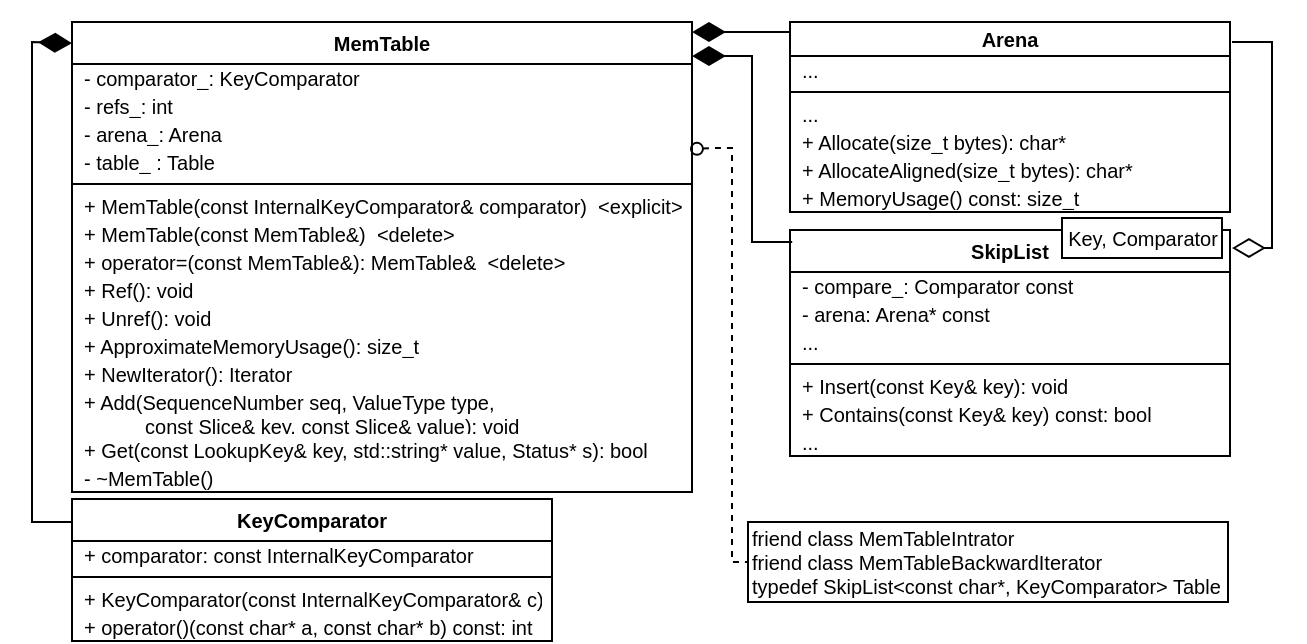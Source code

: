 <mxfile version="12.1.3" type="device" pages="1"><diagram id="mOLu37y_YyB39eMZQoGW" name="Page-1"><mxGraphModel dx="805" dy="436" grid="1" gridSize="10" guides="1" tooltips="1" connect="1" arrows="1" fold="1" page="1" pageScale="1" pageWidth="827" pageHeight="1169" math="0" shadow="0"><root><mxCell id="0"/><mxCell id="1" parent="0"/><mxCell id="lDs_gnFFh3N61hHfWV6b-3" value="KeyComparator" style="swimlane;fontStyle=1;align=center;verticalAlign=middle;childLayout=stackLayout;horizontal=1;startSize=21;horizontalStack=0;resizeParent=1;resizeParentMax=0;resizeLast=0;collapsible=1;marginBottom=0;fontSize=10;" parent="1" vertex="1"><mxGeometry x="150" y="378.5" width="240" height="71" as="geometry"/></mxCell><mxCell id="lDs_gnFFh3N61hHfWV6b-7" value="+ comparator: const InternalKeyComparator" style="text;strokeColor=none;fillColor=none;align=left;verticalAlign=middle;spacingLeft=4;spacingRight=4;overflow=hidden;rotatable=0;points=[[0,0.5],[1,0.5]];portConstraint=eastwest;fontSize=10;" parent="lDs_gnFFh3N61hHfWV6b-3" vertex="1"><mxGeometry y="21" width="240" height="14" as="geometry"/></mxCell><mxCell id="lDs_gnFFh3N61hHfWV6b-5" value="" style="line;strokeWidth=1;fillColor=none;align=left;verticalAlign=middle;spacingTop=-1;spacingLeft=3;spacingRight=3;rotatable=0;labelPosition=right;points=[];portConstraint=eastwest;" parent="lDs_gnFFh3N61hHfWV6b-3" vertex="1"><mxGeometry y="35" width="240" height="8" as="geometry"/></mxCell><mxCell id="lDs_gnFFh3N61hHfWV6b-9" value="+ KeyComparator(const InternalKeyComparator&amp; c)" style="text;strokeColor=none;fillColor=none;align=left;verticalAlign=middle;spacingLeft=4;spacingRight=4;overflow=hidden;rotatable=0;points=[[0,0.5],[1,0.5]];portConstraint=eastwest;fontSize=10;" parent="lDs_gnFFh3N61hHfWV6b-3" vertex="1"><mxGeometry y="43" width="240" height="14" as="geometry"/></mxCell><mxCell id="lDs_gnFFh3N61hHfWV6b-10" value="+ operator()(const char* a, const char* b) const: int" style="text;strokeColor=none;fillColor=none;align=left;verticalAlign=middle;spacingLeft=4;spacingRight=4;overflow=hidden;rotatable=0;points=[[0,0.5],[1,0.5]];portConstraint=eastwest;fontSize=10;" parent="lDs_gnFFh3N61hHfWV6b-3" vertex="1"><mxGeometry y="57" width="240" height="14" as="geometry"/></mxCell><mxCell id="D5vDGC05IiutUR30lQRi-1" value="MemTable" style="swimlane;fontStyle=1;align=center;verticalAlign=middle;childLayout=stackLayout;horizontal=1;startSize=21;horizontalStack=0;resizeParent=1;resizeParentMax=0;resizeLast=0;collapsible=1;marginBottom=0;fontSize=10;" vertex="1" parent="1"><mxGeometry x="150" y="140" width="310" height="235" as="geometry"/></mxCell><mxCell id="D5vDGC05IiutUR30lQRi-2" value="- comparator_: KeyComparator" style="text;strokeColor=none;fillColor=none;align=left;verticalAlign=middle;spacingLeft=4;spacingRight=4;overflow=hidden;rotatable=0;points=[[0,0.5],[1,0.5]];portConstraint=eastwest;fontSize=10;" vertex="1" parent="D5vDGC05IiutUR30lQRi-1"><mxGeometry y="21" width="310" height="14" as="geometry"/></mxCell><mxCell id="D5vDGC05IiutUR30lQRi-11" value="- refs_: int" style="text;strokeColor=none;fillColor=none;align=left;verticalAlign=middle;spacingLeft=4;spacingRight=4;overflow=hidden;rotatable=0;points=[[0,0.5],[1,0.5]];portConstraint=eastwest;fontSize=10;" vertex="1" parent="D5vDGC05IiutUR30lQRi-1"><mxGeometry y="35" width="310" height="14" as="geometry"/></mxCell><mxCell id="D5vDGC05IiutUR30lQRi-12" value="- arena_: Arena" style="text;strokeColor=none;fillColor=none;align=left;verticalAlign=middle;spacingLeft=4;spacingRight=4;overflow=hidden;rotatable=0;points=[[0,0.5],[1,0.5]];portConstraint=eastwest;fontSize=10;" vertex="1" parent="D5vDGC05IiutUR30lQRi-1"><mxGeometry y="49" width="310" height="14" as="geometry"/></mxCell><mxCell id="D5vDGC05IiutUR30lQRi-13" value="- table_ : Table" style="text;strokeColor=none;fillColor=none;align=left;verticalAlign=middle;spacingLeft=4;spacingRight=4;overflow=hidden;rotatable=0;points=[[0,0.5],[1,0.5]];portConstraint=eastwest;fontSize=10;" vertex="1" parent="D5vDGC05IiutUR30lQRi-1"><mxGeometry y="63" width="310" height="14" as="geometry"/></mxCell><mxCell id="D5vDGC05IiutUR30lQRi-3" value="" style="line;strokeWidth=1;fillColor=none;align=left;verticalAlign=middle;spacingTop=-1;spacingLeft=3;spacingRight=3;rotatable=0;labelPosition=right;points=[];portConstraint=eastwest;" vertex="1" parent="D5vDGC05IiutUR30lQRi-1"><mxGeometry y="77" width="310" height="8" as="geometry"/></mxCell><mxCell id="D5vDGC05IiutUR30lQRi-4" value="+ MemTable(const InternalKeyComparator&amp; comparator)  &lt;explicit&gt;" style="text;strokeColor=none;fillColor=none;align=left;verticalAlign=middle;spacingLeft=4;spacingRight=4;overflow=hidden;rotatable=0;points=[[0,0.5],[1,0.5]];portConstraint=eastwest;fontSize=10;" vertex="1" parent="D5vDGC05IiutUR30lQRi-1"><mxGeometry y="85" width="310" height="14" as="geometry"/></mxCell><mxCell id="D5vDGC05IiutUR30lQRi-5" value="+ MemTable(const MemTable&amp;)  &lt;delete&gt;" style="text;strokeColor=none;fillColor=none;align=left;verticalAlign=middle;spacingLeft=4;spacingRight=4;overflow=hidden;rotatable=0;points=[[0,0.5],[1,0.5]];portConstraint=eastwest;fontSize=10;" vertex="1" parent="D5vDGC05IiutUR30lQRi-1"><mxGeometry y="99" width="310" height="14" as="geometry"/></mxCell><mxCell id="D5vDGC05IiutUR30lQRi-6" value="+ operator=(const MemTable&amp;): MemTable&amp;  &lt;delete&gt;" style="text;strokeColor=none;fillColor=none;align=left;verticalAlign=middle;spacingLeft=4;spacingRight=4;overflow=hidden;rotatable=0;points=[[0,0.5],[1,0.5]];portConstraint=eastwest;fontSize=10;" vertex="1" parent="D5vDGC05IiutUR30lQRi-1"><mxGeometry y="113" width="310" height="14" as="geometry"/></mxCell><mxCell id="D5vDGC05IiutUR30lQRi-7" value="+ Ref(): void" style="text;strokeColor=none;fillColor=none;align=left;verticalAlign=middle;spacingLeft=4;spacingRight=4;overflow=hidden;rotatable=0;points=[[0,0.5],[1,0.5]];portConstraint=eastwest;fontSize=10;" vertex="1" parent="D5vDGC05IiutUR30lQRi-1"><mxGeometry y="127" width="310" height="14" as="geometry"/></mxCell><mxCell id="D5vDGC05IiutUR30lQRi-8" value="+ Unref(): void" style="text;strokeColor=none;fillColor=none;align=left;verticalAlign=middle;spacingLeft=4;spacingRight=4;overflow=hidden;rotatable=0;points=[[0,0.5],[1,0.5]];portConstraint=eastwest;fontSize=10;" vertex="1" parent="D5vDGC05IiutUR30lQRi-1"><mxGeometry y="141" width="310" height="14" as="geometry"/></mxCell><mxCell id="D5vDGC05IiutUR30lQRi-9" value="+ ApproximateMemoryUsage(): size_t" style="text;strokeColor=none;fillColor=none;align=left;verticalAlign=middle;spacingLeft=4;spacingRight=4;overflow=hidden;rotatable=0;points=[[0,0.5],[1,0.5]];portConstraint=eastwest;fontSize=10;" vertex="1" parent="D5vDGC05IiutUR30lQRi-1"><mxGeometry y="155" width="310" height="14" as="geometry"/></mxCell><mxCell id="D5vDGC05IiutUR30lQRi-10" value="+ NewIterator(): Iterator" style="text;strokeColor=none;fillColor=none;align=left;verticalAlign=middle;spacingLeft=4;spacingRight=4;overflow=hidden;rotatable=0;points=[[0,0.5],[1,0.5]];portConstraint=eastwest;fontSize=10;" vertex="1" parent="D5vDGC05IiutUR30lQRi-1"><mxGeometry y="169" width="310" height="14" as="geometry"/></mxCell><mxCell id="D5vDGC05IiutUR30lQRi-14" value="+ Add(SequenceNumber seq, ValueType type, &#10;           const Slice&amp; key, const Slice&amp; value): void" style="text;strokeColor=none;fillColor=none;align=left;verticalAlign=middle;spacingLeft=4;spacingRight=4;overflow=hidden;rotatable=0;points=[[0,0.5],[1,0.5]];portConstraint=eastwest;fontSize=10;" vertex="1" parent="D5vDGC05IiutUR30lQRi-1"><mxGeometry y="183" width="310" height="24" as="geometry"/></mxCell><mxCell id="D5vDGC05IiutUR30lQRi-15" value="+ Get(const LookupKey&amp; key, std::string* value, Status* s): bool" style="text;strokeColor=none;fillColor=none;align=left;verticalAlign=middle;spacingLeft=4;spacingRight=4;overflow=hidden;rotatable=0;points=[[0,0.5],[1,0.5]];portConstraint=eastwest;fontSize=10;" vertex="1" parent="D5vDGC05IiutUR30lQRi-1"><mxGeometry y="207" width="310" height="14" as="geometry"/></mxCell><mxCell id="D5vDGC05IiutUR30lQRi-57" value="- ~MemTable()" style="text;strokeColor=none;fillColor=none;align=left;verticalAlign=middle;spacingLeft=4;spacingRight=4;overflow=hidden;rotatable=0;points=[[0,0.5],[1,0.5]];portConstraint=eastwest;fontSize=10;" vertex="1" parent="D5vDGC05IiutUR30lQRi-1"><mxGeometry y="221" width="310" height="14" as="geometry"/></mxCell><mxCell id="D5vDGC05IiutUR30lQRi-16" value="Arena" style="swimlane;fontStyle=1;align=center;verticalAlign=middle;childLayout=stackLayout;horizontal=1;startSize=17;horizontalStack=0;resizeParent=1;resizeParentMax=0;resizeLast=0;collapsible=1;marginBottom=0;fontSize=10;" vertex="1" parent="1"><mxGeometry x="509" y="140" width="220" height="95" as="geometry"/></mxCell><mxCell id="D5vDGC05IiutUR30lQRi-17" value="..." style="text;strokeColor=none;fillColor=none;align=left;verticalAlign=middle;spacingLeft=4;spacingRight=4;overflow=hidden;rotatable=0;points=[[0,0.5],[1,0.5]];portConstraint=eastwest;fontSize=10;" vertex="1" parent="D5vDGC05IiutUR30lQRi-16"><mxGeometry y="17" width="220" height="14" as="geometry"/></mxCell><mxCell id="D5vDGC05IiutUR30lQRi-21" value="" style="line;strokeWidth=1;fillColor=none;align=left;verticalAlign=middle;spacingTop=-1;spacingLeft=3;spacingRight=3;rotatable=0;labelPosition=right;points=[];portConstraint=eastwest;" vertex="1" parent="D5vDGC05IiutUR30lQRi-16"><mxGeometry y="31" width="220" height="8" as="geometry"/></mxCell><mxCell id="D5vDGC05IiutUR30lQRi-25" value="..." style="text;strokeColor=none;fillColor=none;align=left;verticalAlign=middle;spacingLeft=4;spacingRight=4;overflow=hidden;rotatable=0;points=[[0,0.5],[1,0.5]];portConstraint=eastwest;fontSize=10;fontStyle=0" vertex="1" parent="D5vDGC05IiutUR30lQRi-16"><mxGeometry y="39" width="220" height="14" as="geometry"/></mxCell><mxCell id="D5vDGC05IiutUR30lQRi-26" value="+ Allocate(size_t bytes): char*" style="text;strokeColor=none;fillColor=none;align=left;verticalAlign=middle;spacingLeft=4;spacingRight=4;overflow=hidden;rotatable=0;points=[[0,0.5],[1,0.5]];portConstraint=eastwest;fontSize=10;fontStyle=0" vertex="1" parent="D5vDGC05IiutUR30lQRi-16"><mxGeometry y="53" width="220" height="14" as="geometry"/></mxCell><mxCell id="D5vDGC05IiutUR30lQRi-27" value="+ AllocateAligned(size_t bytes): char*" style="text;strokeColor=none;fillColor=none;align=left;verticalAlign=middle;spacingLeft=4;spacingRight=4;overflow=hidden;rotatable=0;points=[[0,0.5],[1,0.5]];portConstraint=eastwest;fontSize=10;fontStyle=0" vertex="1" parent="D5vDGC05IiutUR30lQRi-16"><mxGeometry y="67" width="220" height="14" as="geometry"/></mxCell><mxCell id="D5vDGC05IiutUR30lQRi-28" value="+ MemoryUsage() const: size_t" style="text;strokeColor=none;fillColor=none;align=left;verticalAlign=middle;spacingLeft=4;spacingRight=4;overflow=hidden;rotatable=0;points=[[0,0.5],[1,0.5]];portConstraint=eastwest;fontSize=10;fontStyle=0" vertex="1" parent="D5vDGC05IiutUR30lQRi-16"><mxGeometry y="81" width="220" height="14" as="geometry"/></mxCell><mxCell id="D5vDGC05IiutUR30lQRi-31" value="SkipList" style="swimlane;fontStyle=1;align=center;verticalAlign=middle;childLayout=stackLayout;horizontal=1;startSize=21;horizontalStack=0;resizeParent=1;resizeParentMax=0;resizeLast=0;collapsible=1;marginBottom=0;fontSize=10;" vertex="1" parent="1"><mxGeometry x="509" y="244" width="220" height="113" as="geometry"/></mxCell><mxCell id="D5vDGC05IiutUR30lQRi-32" value="- compare_: Comparator const" style="text;strokeColor=none;fillColor=none;align=left;verticalAlign=middle;spacingLeft=4;spacingRight=4;overflow=hidden;rotatable=0;points=[[0,0.5],[1,0.5]];portConstraint=eastwest;fontSize=10;" vertex="1" parent="D5vDGC05IiutUR30lQRi-31"><mxGeometry y="21" width="220" height="14" as="geometry"/></mxCell><mxCell id="D5vDGC05IiutUR30lQRi-33" value="- arena: Arena* const" style="text;strokeColor=none;fillColor=none;align=left;verticalAlign=middle;spacingLeft=4;spacingRight=4;overflow=hidden;rotatable=0;points=[[0,0.5],[1,0.5]];portConstraint=eastwest;fontSize=10;" vertex="1" parent="D5vDGC05IiutUR30lQRi-31"><mxGeometry y="35" width="220" height="14" as="geometry"/></mxCell><mxCell id="D5vDGC05IiutUR30lQRi-36" value="..." style="text;strokeColor=none;fillColor=none;align=left;verticalAlign=middle;spacingLeft=4;spacingRight=4;overflow=hidden;rotatable=0;points=[[0,0.5],[1,0.5]];portConstraint=eastwest;fontSize=10;" vertex="1" parent="D5vDGC05IiutUR30lQRi-31"><mxGeometry y="49" width="220" height="14" as="geometry"/></mxCell><mxCell id="D5vDGC05IiutUR30lQRi-37" value="" style="line;strokeWidth=1;fillColor=none;align=left;verticalAlign=middle;spacingTop=-1;spacingLeft=3;spacingRight=3;rotatable=0;labelPosition=right;points=[];portConstraint=eastwest;" vertex="1" parent="D5vDGC05IiutUR30lQRi-31"><mxGeometry y="63" width="220" height="8" as="geometry"/></mxCell><mxCell id="D5vDGC05IiutUR30lQRi-41" value="+ Insert(const Key&amp; key): void" style="text;strokeColor=none;fillColor=none;align=left;verticalAlign=middle;spacingLeft=4;spacingRight=4;overflow=hidden;rotatable=0;points=[[0,0.5],[1,0.5]];portConstraint=eastwest;fontSize=10;fontStyle=0" vertex="1" parent="D5vDGC05IiutUR30lQRi-31"><mxGeometry y="71" width="220" height="14" as="geometry"/></mxCell><mxCell id="D5vDGC05IiutUR30lQRi-42" value="+ Contains(const Key&amp; key) const: bool" style="text;strokeColor=none;fillColor=none;align=left;verticalAlign=middle;spacingLeft=4;spacingRight=4;overflow=hidden;rotatable=0;points=[[0,0.5],[1,0.5]];portConstraint=eastwest;fontSize=10;fontStyle=0" vertex="1" parent="D5vDGC05IiutUR30lQRi-31"><mxGeometry y="85" width="220" height="14" as="geometry"/></mxCell><mxCell id="D5vDGC05IiutUR30lQRi-39" value="..." style="text;strokeColor=none;fillColor=none;align=left;verticalAlign=middle;spacingLeft=4;spacingRight=4;overflow=hidden;rotatable=0;points=[[0,0.5],[1,0.5]];portConstraint=eastwest;fontSize=10;fontStyle=0" vertex="1" parent="D5vDGC05IiutUR30lQRi-31"><mxGeometry y="99" width="220" height="14" as="geometry"/></mxCell><mxCell id="D5vDGC05IiutUR30lQRi-51" value="&lt;span style=&quot;text-align: left&quot;&gt;Key, Comparator&lt;/span&gt;" style="html=1;fontSize=10;" vertex="1" parent="1"><mxGeometry x="645" y="238" width="80" height="20" as="geometry"/></mxCell><mxCell id="lDs_gnFFh3N61hHfWV6b-2" value="&lt;span style=&quot;font-size: 10px&quot;&gt;friend class MemTableIntrator&lt;br&gt;friend class MemTableBackwardIterator&lt;br&gt;typedef SkipList&amp;lt;const char*, KeyComparator&amp;gt; Table&lt;/span&gt;" style="html=1;align=left;fontSize=10;" parent="1" vertex="1"><mxGeometry x="488" y="390" width="240" height="40" as="geometry"/></mxCell><mxCell id="D5vDGC05IiutUR30lQRi-52" value="" style="endArrow=diamondThin;endFill=1;endSize=14;html=1;entryX=0;entryY=0.045;entryDx=0;entryDy=0;entryPerimeter=0;rounded=0;" edge="1" parent="1" target="D5vDGC05IiutUR30lQRi-1"><mxGeometry width="160" relative="1" as="geometry"><mxPoint x="150" y="390" as="sourcePoint"/><mxPoint x="310" y="470" as="targetPoint"/><Array as="points"><mxPoint x="130" y="390"/><mxPoint x="130" y="150"/></Array></mxGeometry></mxCell><mxCell id="D5vDGC05IiutUR30lQRi-53" value="" style="endArrow=diamondThin;endFill=1;endSize=14;html=1;rounded=0;" edge="1" parent="1"><mxGeometry width="160" relative="1" as="geometry"><mxPoint x="509" y="145" as="sourcePoint"/><mxPoint x="460" y="145" as="targetPoint"/></mxGeometry></mxCell><mxCell id="D5vDGC05IiutUR30lQRi-54" value="" style="endArrow=diamondThin;endFill=1;endSize=14;html=1;rounded=0;exitX=0.005;exitY=0.053;exitDx=0;exitDy=0;exitPerimeter=0;" edge="1" parent="1" source="D5vDGC05IiutUR30lQRi-31"><mxGeometry width="160" relative="1" as="geometry"><mxPoint x="509" y="157" as="sourcePoint"/><mxPoint x="460" y="157" as="targetPoint"/><Array as="points"><mxPoint x="490" y="250"/><mxPoint x="490" y="157"/></Array></mxGeometry></mxCell><mxCell id="D5vDGC05IiutUR30lQRi-55" value="" style="endArrow=diamondThin;endFill=0;endSize=14;html=1;rounded=0;" edge="1" parent="1"><mxGeometry width="160" relative="1" as="geometry"><mxPoint x="730" y="150" as="sourcePoint"/><mxPoint x="730" y="253" as="targetPoint"/><Array as="points"><mxPoint x="750" y="150"/><mxPoint x="750" y="253"/></Array></mxGeometry></mxCell><mxCell id="D5vDGC05IiutUR30lQRi-56" value="" style="endArrow=none;dashed=1;endFill=0;endSize=12;html=1;startArrow=oval;startFill=0;exitX=1.008;exitY=1.031;exitDx=0;exitDy=0;exitPerimeter=0;entryX=0;entryY=0.5;entryDx=0;entryDy=0;rounded=0;" edge="1" parent="1" source="D5vDGC05IiutUR30lQRi-12" target="lDs_gnFFh3N61hHfWV6b-2"><mxGeometry width="160" relative="1" as="geometry"><mxPoint x="120" y="470" as="sourcePoint"/><mxPoint x="480" y="410" as="targetPoint"/><Array as="points"><mxPoint x="470" y="203"/><mxPoint x="480" y="203"/><mxPoint x="480" y="410"/></Array></mxGeometry></mxCell></root></mxGraphModel></diagram></mxfile>